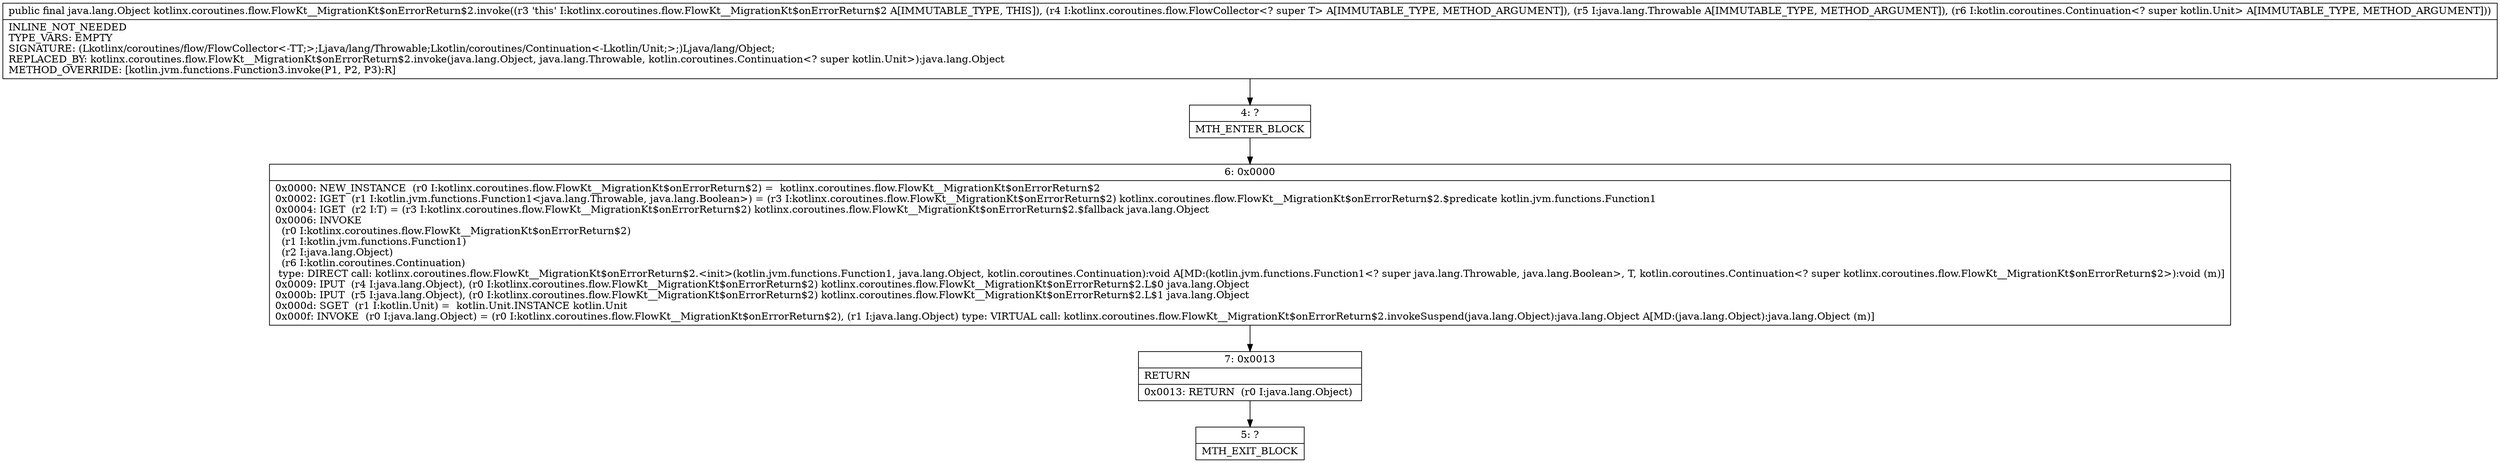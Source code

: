 digraph "CFG forkotlinx.coroutines.flow.FlowKt__MigrationKt$onErrorReturn$2.invoke(Lkotlinx\/coroutines\/flow\/FlowCollector;Ljava\/lang\/Throwable;Lkotlin\/coroutines\/Continuation;)Ljava\/lang\/Object;" {
Node_4 [shape=record,label="{4\:\ ?|MTH_ENTER_BLOCK\l}"];
Node_6 [shape=record,label="{6\:\ 0x0000|0x0000: NEW_INSTANCE  (r0 I:kotlinx.coroutines.flow.FlowKt__MigrationKt$onErrorReturn$2) =  kotlinx.coroutines.flow.FlowKt__MigrationKt$onErrorReturn$2 \l0x0002: IGET  (r1 I:kotlin.jvm.functions.Function1\<java.lang.Throwable, java.lang.Boolean\>) = (r3 I:kotlinx.coroutines.flow.FlowKt__MigrationKt$onErrorReturn$2) kotlinx.coroutines.flow.FlowKt__MigrationKt$onErrorReturn$2.$predicate kotlin.jvm.functions.Function1 \l0x0004: IGET  (r2 I:T) = (r3 I:kotlinx.coroutines.flow.FlowKt__MigrationKt$onErrorReturn$2) kotlinx.coroutines.flow.FlowKt__MigrationKt$onErrorReturn$2.$fallback java.lang.Object \l0x0006: INVOKE  \l  (r0 I:kotlinx.coroutines.flow.FlowKt__MigrationKt$onErrorReturn$2)\l  (r1 I:kotlin.jvm.functions.Function1)\l  (r2 I:java.lang.Object)\l  (r6 I:kotlin.coroutines.Continuation)\l type: DIRECT call: kotlinx.coroutines.flow.FlowKt__MigrationKt$onErrorReturn$2.\<init\>(kotlin.jvm.functions.Function1, java.lang.Object, kotlin.coroutines.Continuation):void A[MD:(kotlin.jvm.functions.Function1\<? super java.lang.Throwable, java.lang.Boolean\>, T, kotlin.coroutines.Continuation\<? super kotlinx.coroutines.flow.FlowKt__MigrationKt$onErrorReturn$2\>):void (m)]\l0x0009: IPUT  (r4 I:java.lang.Object), (r0 I:kotlinx.coroutines.flow.FlowKt__MigrationKt$onErrorReturn$2) kotlinx.coroutines.flow.FlowKt__MigrationKt$onErrorReturn$2.L$0 java.lang.Object \l0x000b: IPUT  (r5 I:java.lang.Object), (r0 I:kotlinx.coroutines.flow.FlowKt__MigrationKt$onErrorReturn$2) kotlinx.coroutines.flow.FlowKt__MigrationKt$onErrorReturn$2.L$1 java.lang.Object \l0x000d: SGET  (r1 I:kotlin.Unit) =  kotlin.Unit.INSTANCE kotlin.Unit \l0x000f: INVOKE  (r0 I:java.lang.Object) = (r0 I:kotlinx.coroutines.flow.FlowKt__MigrationKt$onErrorReturn$2), (r1 I:java.lang.Object) type: VIRTUAL call: kotlinx.coroutines.flow.FlowKt__MigrationKt$onErrorReturn$2.invokeSuspend(java.lang.Object):java.lang.Object A[MD:(java.lang.Object):java.lang.Object (m)]\l}"];
Node_7 [shape=record,label="{7\:\ 0x0013|RETURN\l|0x0013: RETURN  (r0 I:java.lang.Object) \l}"];
Node_5 [shape=record,label="{5\:\ ?|MTH_EXIT_BLOCK\l}"];
MethodNode[shape=record,label="{public final java.lang.Object kotlinx.coroutines.flow.FlowKt__MigrationKt$onErrorReturn$2.invoke((r3 'this' I:kotlinx.coroutines.flow.FlowKt__MigrationKt$onErrorReturn$2 A[IMMUTABLE_TYPE, THIS]), (r4 I:kotlinx.coroutines.flow.FlowCollector\<? super T\> A[IMMUTABLE_TYPE, METHOD_ARGUMENT]), (r5 I:java.lang.Throwable A[IMMUTABLE_TYPE, METHOD_ARGUMENT]), (r6 I:kotlin.coroutines.Continuation\<? super kotlin.Unit\> A[IMMUTABLE_TYPE, METHOD_ARGUMENT]))  | INLINE_NOT_NEEDED\lTYPE_VARS: EMPTY\lSIGNATURE: (Lkotlinx\/coroutines\/flow\/FlowCollector\<\-TT;\>;Ljava\/lang\/Throwable;Lkotlin\/coroutines\/Continuation\<\-Lkotlin\/Unit;\>;)Ljava\/lang\/Object;\lREPLACED_BY: kotlinx.coroutines.flow.FlowKt__MigrationKt$onErrorReturn$2.invoke(java.lang.Object, java.lang.Throwable, kotlin.coroutines.Continuation\<? super kotlin.Unit\>):java.lang.Object\lMETHOD_OVERRIDE: [kotlin.jvm.functions.Function3.invoke(P1, P2, P3):R]\l}"];
MethodNode -> Node_4;Node_4 -> Node_6;
Node_6 -> Node_7;
Node_7 -> Node_5;
}

